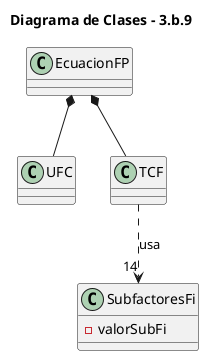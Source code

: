 /' Ingeniería de Software UCV - 2023
Práctica 02 - Ejercicio 3.b.1
Rahi-Mon '/

@startuml Class Diagram 
title Diagrama de Clases - 3.b.9

class EcuacionFP {
}

class UFC {
}

class TCF {
}

class SubfactoresFi {
  -valorSubFi
}

EcuacionFP *-- UFC
EcuacionFP *-- TCF
TCF ..> "14" SubfactoresFi : usa

@enduml

